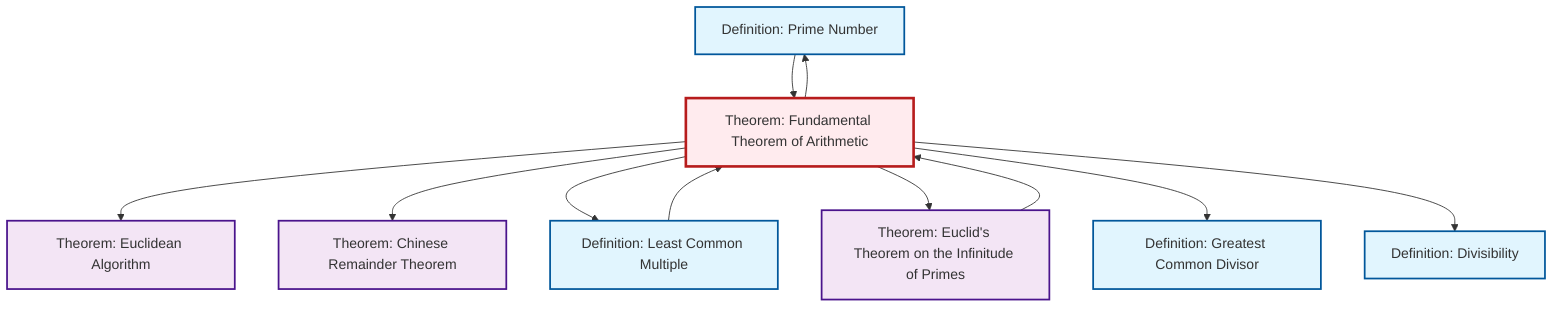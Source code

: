 graph TD
    classDef definition fill:#e1f5fe,stroke:#01579b,stroke-width:2px
    classDef theorem fill:#f3e5f5,stroke:#4a148c,stroke-width:2px
    classDef axiom fill:#fff3e0,stroke:#e65100,stroke-width:2px
    classDef example fill:#e8f5e9,stroke:#1b5e20,stroke-width:2px
    classDef current fill:#ffebee,stroke:#b71c1c,stroke-width:3px
    def-prime["Definition: Prime Number"]:::definition
    def-divisibility["Definition: Divisibility"]:::definition
    thm-euclid-infinitude-primes["Theorem: Euclid's Theorem on the Infinitude of Primes"]:::theorem
    thm-chinese-remainder["Theorem: Chinese Remainder Theorem"]:::theorem
    thm-euclidean-algorithm["Theorem: Euclidean Algorithm"]:::theorem
    thm-fundamental-arithmetic["Theorem: Fundamental Theorem of Arithmetic"]:::theorem
    def-gcd["Definition: Greatest Common Divisor"]:::definition
    def-lcm["Definition: Least Common Multiple"]:::definition
    def-lcm --> thm-fundamental-arithmetic
    thm-fundamental-arithmetic --> thm-euclidean-algorithm
    thm-fundamental-arithmetic --> thm-chinese-remainder
    thm-fundamental-arithmetic --> def-lcm
    thm-fundamental-arithmetic --> thm-euclid-infinitude-primes
    thm-fundamental-arithmetic --> def-gcd
    thm-fundamental-arithmetic --> def-divisibility
    thm-euclid-infinitude-primes --> thm-fundamental-arithmetic
    def-prime --> thm-fundamental-arithmetic
    thm-fundamental-arithmetic --> def-prime
    class thm-fundamental-arithmetic current